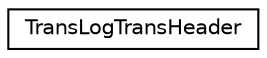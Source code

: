 digraph "Graphical Class Hierarchy"
{
 // INTERACTIVE_SVG=YES
 // LATEX_PDF_SIZE
  edge [fontname="Helvetica",fontsize="10",labelfontname="Helvetica",labelfontsize="10"];
  node [fontname="Helvetica",fontsize="10",shape=record];
  rankdir="LR";
  Node0 [label="TransLogTransHeader",height=0.2,width=0.4,color="black", fillcolor="white", style="filled",URL="$structTransLogTransHeader.html",tooltip=" "];
}
